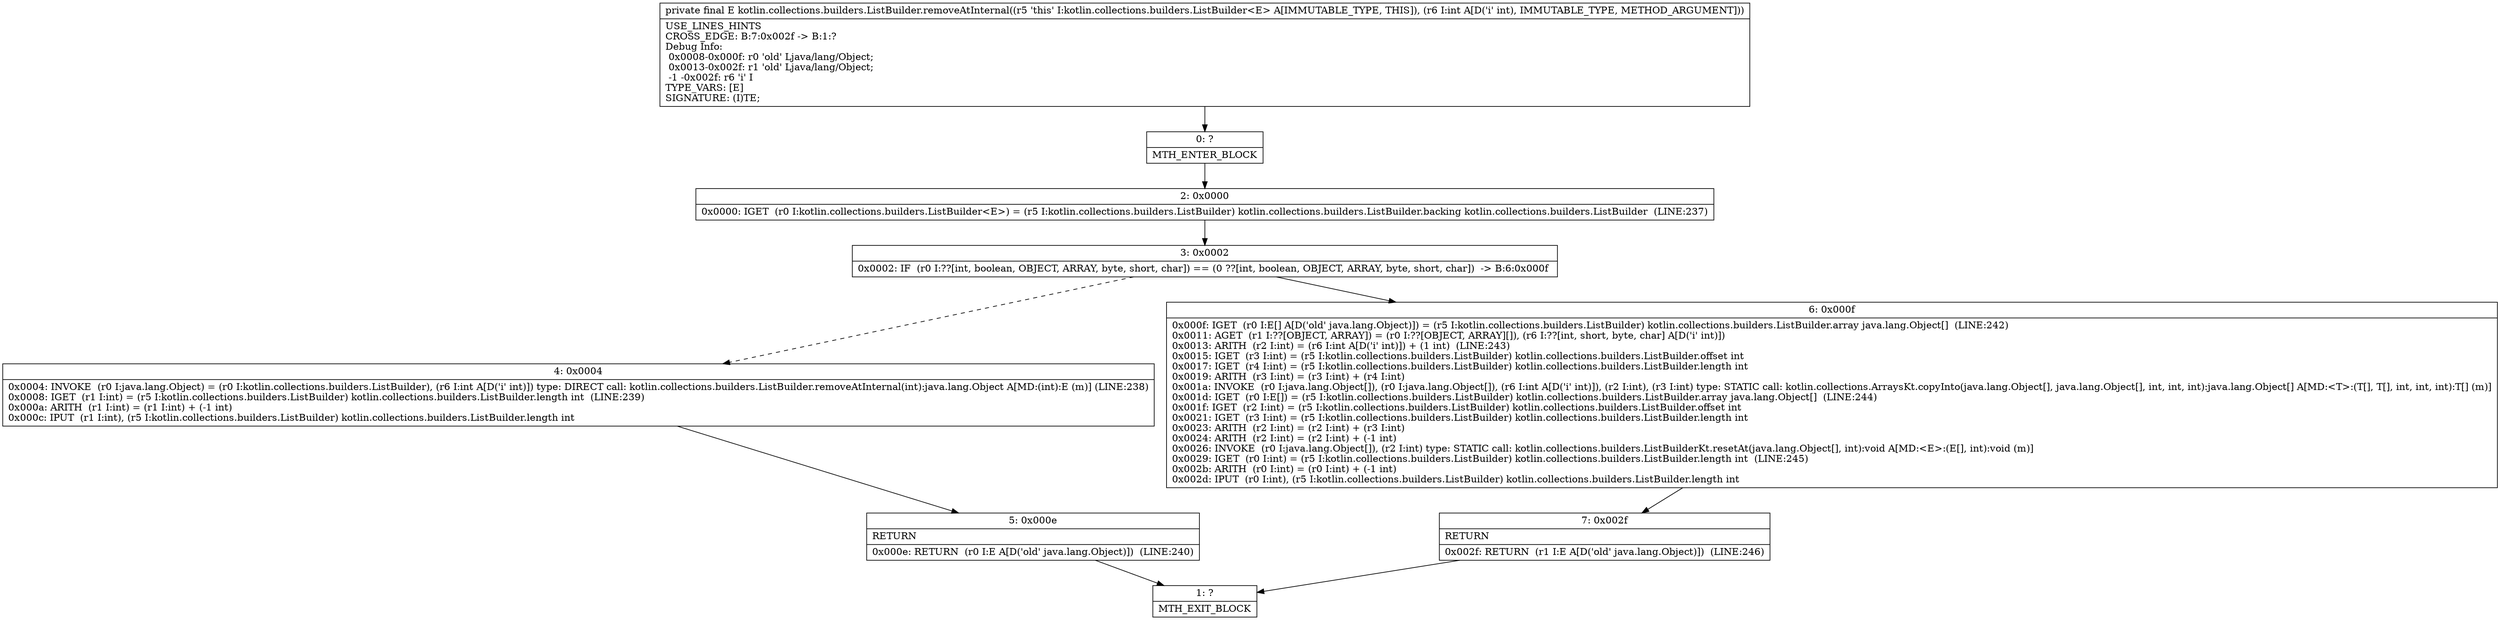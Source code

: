 digraph "CFG forkotlin.collections.builders.ListBuilder.removeAtInternal(I)Ljava\/lang\/Object;" {
Node_0 [shape=record,label="{0\:\ ?|MTH_ENTER_BLOCK\l}"];
Node_2 [shape=record,label="{2\:\ 0x0000|0x0000: IGET  (r0 I:kotlin.collections.builders.ListBuilder\<E\>) = (r5 I:kotlin.collections.builders.ListBuilder) kotlin.collections.builders.ListBuilder.backing kotlin.collections.builders.ListBuilder  (LINE:237)\l}"];
Node_3 [shape=record,label="{3\:\ 0x0002|0x0002: IF  (r0 I:??[int, boolean, OBJECT, ARRAY, byte, short, char]) == (0 ??[int, boolean, OBJECT, ARRAY, byte, short, char])  \-\> B:6:0x000f \l}"];
Node_4 [shape=record,label="{4\:\ 0x0004|0x0004: INVOKE  (r0 I:java.lang.Object) = (r0 I:kotlin.collections.builders.ListBuilder), (r6 I:int A[D('i' int)]) type: DIRECT call: kotlin.collections.builders.ListBuilder.removeAtInternal(int):java.lang.Object A[MD:(int):E (m)] (LINE:238)\l0x0008: IGET  (r1 I:int) = (r5 I:kotlin.collections.builders.ListBuilder) kotlin.collections.builders.ListBuilder.length int  (LINE:239)\l0x000a: ARITH  (r1 I:int) = (r1 I:int) + (\-1 int) \l0x000c: IPUT  (r1 I:int), (r5 I:kotlin.collections.builders.ListBuilder) kotlin.collections.builders.ListBuilder.length int \l}"];
Node_5 [shape=record,label="{5\:\ 0x000e|RETURN\l|0x000e: RETURN  (r0 I:E A[D('old' java.lang.Object)])  (LINE:240)\l}"];
Node_1 [shape=record,label="{1\:\ ?|MTH_EXIT_BLOCK\l}"];
Node_6 [shape=record,label="{6\:\ 0x000f|0x000f: IGET  (r0 I:E[] A[D('old' java.lang.Object)]) = (r5 I:kotlin.collections.builders.ListBuilder) kotlin.collections.builders.ListBuilder.array java.lang.Object[]  (LINE:242)\l0x0011: AGET  (r1 I:??[OBJECT, ARRAY]) = (r0 I:??[OBJECT, ARRAY][]), (r6 I:??[int, short, byte, char] A[D('i' int)]) \l0x0013: ARITH  (r2 I:int) = (r6 I:int A[D('i' int)]) + (1 int)  (LINE:243)\l0x0015: IGET  (r3 I:int) = (r5 I:kotlin.collections.builders.ListBuilder) kotlin.collections.builders.ListBuilder.offset int \l0x0017: IGET  (r4 I:int) = (r5 I:kotlin.collections.builders.ListBuilder) kotlin.collections.builders.ListBuilder.length int \l0x0019: ARITH  (r3 I:int) = (r3 I:int) + (r4 I:int) \l0x001a: INVOKE  (r0 I:java.lang.Object[]), (r0 I:java.lang.Object[]), (r6 I:int A[D('i' int)]), (r2 I:int), (r3 I:int) type: STATIC call: kotlin.collections.ArraysKt.copyInto(java.lang.Object[], java.lang.Object[], int, int, int):java.lang.Object[] A[MD:\<T\>:(T[], T[], int, int, int):T[] (m)]\l0x001d: IGET  (r0 I:E[]) = (r5 I:kotlin.collections.builders.ListBuilder) kotlin.collections.builders.ListBuilder.array java.lang.Object[]  (LINE:244)\l0x001f: IGET  (r2 I:int) = (r5 I:kotlin.collections.builders.ListBuilder) kotlin.collections.builders.ListBuilder.offset int \l0x0021: IGET  (r3 I:int) = (r5 I:kotlin.collections.builders.ListBuilder) kotlin.collections.builders.ListBuilder.length int \l0x0023: ARITH  (r2 I:int) = (r2 I:int) + (r3 I:int) \l0x0024: ARITH  (r2 I:int) = (r2 I:int) + (\-1 int) \l0x0026: INVOKE  (r0 I:java.lang.Object[]), (r2 I:int) type: STATIC call: kotlin.collections.builders.ListBuilderKt.resetAt(java.lang.Object[], int):void A[MD:\<E\>:(E[], int):void (m)]\l0x0029: IGET  (r0 I:int) = (r5 I:kotlin.collections.builders.ListBuilder) kotlin.collections.builders.ListBuilder.length int  (LINE:245)\l0x002b: ARITH  (r0 I:int) = (r0 I:int) + (\-1 int) \l0x002d: IPUT  (r0 I:int), (r5 I:kotlin.collections.builders.ListBuilder) kotlin.collections.builders.ListBuilder.length int \l}"];
Node_7 [shape=record,label="{7\:\ 0x002f|RETURN\l|0x002f: RETURN  (r1 I:E A[D('old' java.lang.Object)])  (LINE:246)\l}"];
MethodNode[shape=record,label="{private final E kotlin.collections.builders.ListBuilder.removeAtInternal((r5 'this' I:kotlin.collections.builders.ListBuilder\<E\> A[IMMUTABLE_TYPE, THIS]), (r6 I:int A[D('i' int), IMMUTABLE_TYPE, METHOD_ARGUMENT]))  | USE_LINES_HINTS\lCROSS_EDGE: B:7:0x002f \-\> B:1:?\lDebug Info:\l  0x0008\-0x000f: r0 'old' Ljava\/lang\/Object;\l  0x0013\-0x002f: r1 'old' Ljava\/lang\/Object;\l  \-1 \-0x002f: r6 'i' I\lTYPE_VARS: [E]\lSIGNATURE: (I)TE;\l}"];
MethodNode -> Node_0;Node_0 -> Node_2;
Node_2 -> Node_3;
Node_3 -> Node_4[style=dashed];
Node_3 -> Node_6;
Node_4 -> Node_5;
Node_5 -> Node_1;
Node_6 -> Node_7;
Node_7 -> Node_1;
}

